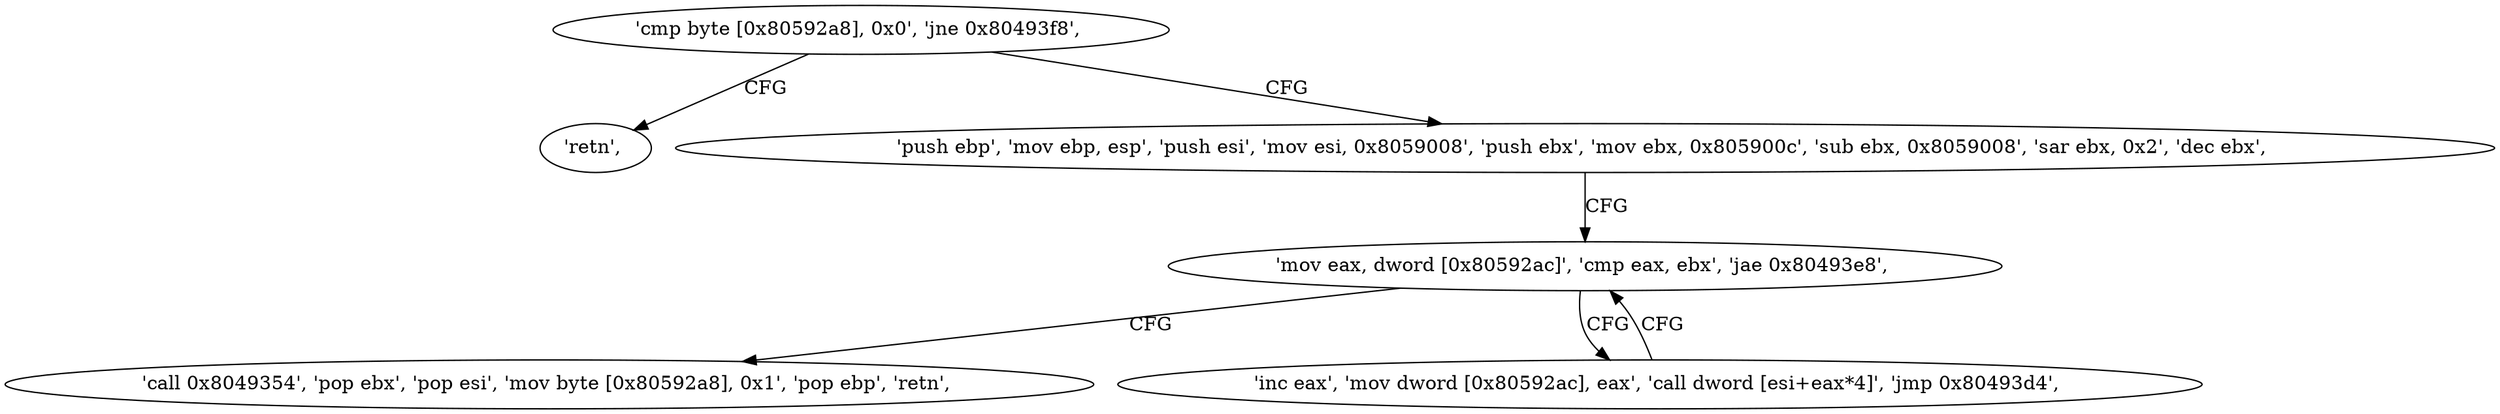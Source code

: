 digraph "func" {
"134517682" [label = "'cmp byte [0x80592a8], 0x0', 'jne 0x80493f8', " ]
"134517752" [label = "'retn', " ]
"134517691" [label = "'push ebp', 'mov ebp, esp', 'push esi', 'mov esi, 0x8059008', 'push ebx', 'mov ebx, 0x805900c', 'sub ebx, 0x8059008', 'sar ebx, 0x2', 'dec ebx', " ]
"134517716" [label = "'mov eax, dword [0x80592ac]', 'cmp eax, ebx', 'jae 0x80493e8', " ]
"134517736" [label = "'call 0x8049354', 'pop ebx', 'pop esi', 'mov byte [0x80592a8], 0x1', 'pop ebp', 'retn', " ]
"134517725" [label = "'inc eax', 'mov dword [0x80592ac], eax', 'call dword [esi+eax*4]', 'jmp 0x80493d4', " ]
"134517682" -> "134517752" [ label = "CFG" ]
"134517682" -> "134517691" [ label = "CFG" ]
"134517691" -> "134517716" [ label = "CFG" ]
"134517716" -> "134517736" [ label = "CFG" ]
"134517716" -> "134517725" [ label = "CFG" ]
"134517725" -> "134517716" [ label = "CFG" ]
}

